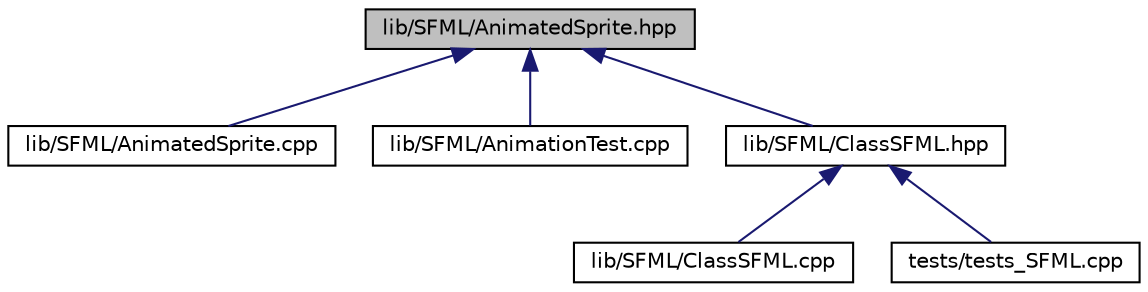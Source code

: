 digraph "lib/SFML/AnimatedSprite.hpp"
{
  edge [fontname="Helvetica",fontsize="10",labelfontname="Helvetica",labelfontsize="10"];
  node [fontname="Helvetica",fontsize="10",shape=record];
  Node8 [label="lib/SFML/AnimatedSprite.hpp",height=0.2,width=0.4,color="black", fillcolor="grey75", style="filled", fontcolor="black"];
  Node8 -> Node9 [dir="back",color="midnightblue",fontsize="10",style="solid",fontname="Helvetica"];
  Node9 [label="lib/SFML/AnimatedSprite.cpp",height=0.2,width=0.4,color="black", fillcolor="white", style="filled",URL="$_animated_sprite_8cpp.html"];
  Node8 -> Node10 [dir="back",color="midnightblue",fontsize="10",style="solid",fontname="Helvetica"];
  Node10 [label="lib/SFML/AnimationTest.cpp",height=0.2,width=0.4,color="black", fillcolor="white", style="filled",URL="$_animation_test_8cpp.html"];
  Node8 -> Node11 [dir="back",color="midnightblue",fontsize="10",style="solid",fontname="Helvetica"];
  Node11 [label="lib/SFML/ClassSFML.hpp",height=0.2,width=0.4,color="black", fillcolor="white", style="filled",URL="$_class_s_f_m_l_8hpp.html"];
  Node11 -> Node12 [dir="back",color="midnightblue",fontsize="10",style="solid",fontname="Helvetica"];
  Node12 [label="lib/SFML/ClassSFML.cpp",height=0.2,width=0.4,color="black", fillcolor="white", style="filled",URL="$_class_s_f_m_l_8cpp.html"];
  Node11 -> Node13 [dir="back",color="midnightblue",fontsize="10",style="solid",fontname="Helvetica"];
  Node13 [label="tests/tests_SFML.cpp",height=0.2,width=0.4,color="black", fillcolor="white", style="filled",URL="$tests___s_f_m_l_8cpp.html"];
}
